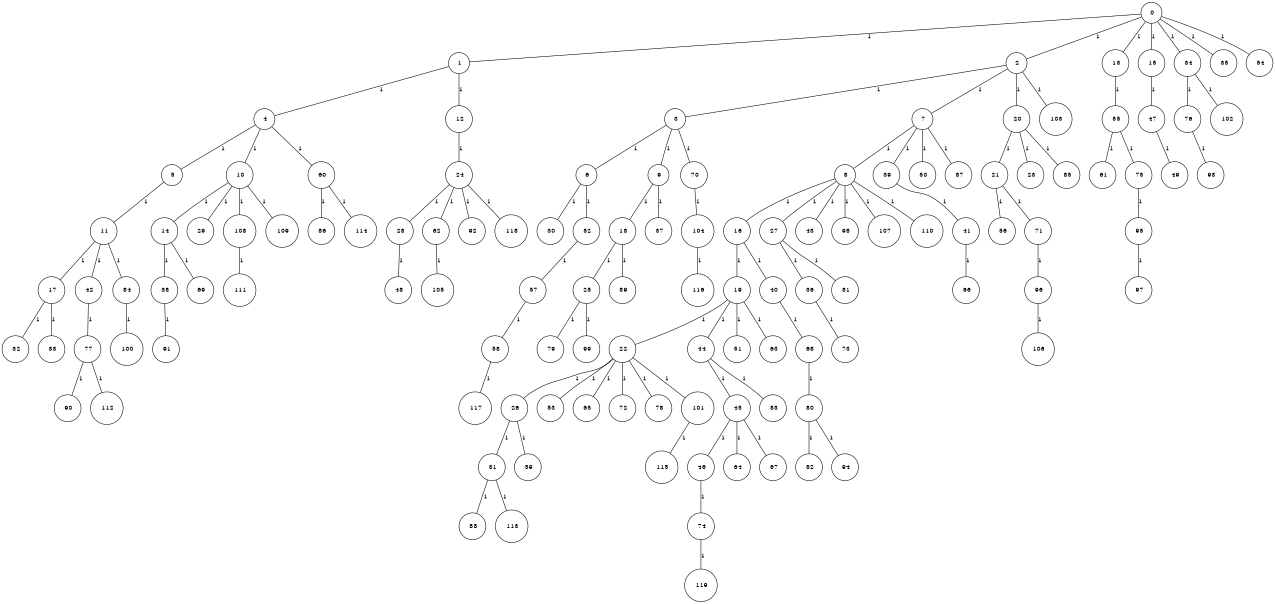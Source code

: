 graph G {
size="8.5,11;"
ratio = "expand;"
fixedsize="true;"
overlap="scale;"
node[shape=circle,width=.12,hight=.12,fontsize=12]
edge[fontsize=12]

0[label=" 0" color=black, pos="2.4293037,1.9043903!"];
1[label=" 1" color=black, pos="2.6899428,0.50219181!"];
2[label=" 2" color=black, pos="0.20627932,1.4468899!"];
3[label=" 3" color=black, pos="1.7197996,0.90471006!"];
4[label=" 4" color=black, pos="0.11658672,1.6638037!"];
5[label=" 5" color=black, pos="2.843112,0.7975556!"];
6[label=" 6" color=black, pos="1.9770428,0.016934691!"];
7[label=" 7" color=black, pos="2.7094341,0.28385134!"];
8[label=" 8" color=black, pos="0.41062664,1.3842862!"];
9[label=" 9" color=black, pos="0.62179005,1.853353!"];
10[label=" 10" color=black, pos="0.83040061,0.71430155!"];
11[label=" 11" color=black, pos="2.7632363,0.70973704!"];
12[label=" 12" color=black, pos="2.8916616,0.58149055!"];
13[label=" 13" color=black, pos="1.8641153,0.14957114!"];
14[label=" 14" color=black, pos="0.18254028,2.505672!"];
15[label=" 15" color=black, pos="2.2804047,1.0307122!"];
16[label=" 16" color=black, pos="1.977765,2.7916008!"];
17[label=" 17" color=black, pos="2.3014765,1.4276244!"];
18[label=" 18" color=black, pos="1.9451967,1.6820773!"];
19[label=" 19" color=black, pos="1.7609376,1.588256!"];
20[label=" 20" color=black, pos="0.7653551,0.38737265!"];
21[label=" 21" color=black, pos="2.5487927,2.4706285!"];
22[label=" 22" color=black, pos="2.7034496,2.6233074!"];
23[label=" 23" color=black, pos="2.7658239,2.6748857!"];
24[label=" 24" color=black, pos="1.0690181,1.3431439!"];
25[label=" 25" color=black, pos="2.1114403,1.5023717!"];
26[label=" 26" color=black, pos="2.9126943,1.76507!"];
27[label=" 27" color=black, pos="0.57626345,2.326231!"];
28[label=" 28" color=black, pos="1.5230726,2.971089!"];
29[label=" 29" color=black, pos="1.2505474,0.8031984!"];
30[label=" 30" color=black, pos="1.418018,2.9378514!"];
31[label=" 31" color=black, pos="2.0805255,0.92743086!"];
32[label=" 32" color=black, pos="2.0792235,0.5200382!"];
33[label=" 33" color=black, pos="1.0413431,2.2473008!"];
34[label=" 34" color=black, pos="2.206859,1.6276693!"];
35[label=" 35" color=black, pos="0.36569684,2.124741!"];
36[label=" 36" color=black, pos="1.6675039,0.96063487!"];
37[label=" 37" color=black, pos="1.5375475,1.8720483!"];
38[label=" 38" color=black, pos="0.19033911,2.1394074!"];
39[label=" 39" color=black, pos="0.42263673,2.4204082!"];
40[label=" 40" color=black, pos="0.33741309,2.692524!"];
41[label=" 41" color=black, pos="2.9628563,1.3327937!"];
42[label=" 42" color=black, pos="2.9521956,2.9528378!"];
43[label=" 43" color=black, pos="2.9143632,0.20666193!"];
44[label=" 44" color=black, pos="2.1734088,0.49991838!"];
45[label=" 45" color=black, pos="0.93113007,0.66652172!"];
46[label=" 46" color=black, pos="0.18186636,2.3923338!"];
47[label=" 47" color=black, pos="2.8727674,1.1063634!"];
48[label=" 48" color=black, pos="2.7531884,0.58893676!"];
49[label=" 49" color=black, pos="1.7387122,2.88576!"];
50[label=" 50" color=black, pos="2.8821934,2.0088003!"];
51[label=" 51" color=black, pos="1.9161766,2.3784238!"];
52[label=" 52" color=black, pos="1.382759,0.80054157!"];
53[label=" 53" color=black, pos="2.2503088,1.4353582!"];
54[label=" 54" color=black, pos="2.2729924,2.0366783!"];
55[label=" 55" color=black, pos="0.64043399,1.3559404!"];
56[label=" 56" color=black, pos="1.941929,0.10966702!"];
57[label=" 57" color=black, pos="1.8666076,2.3715491!"];
58[label=" 58" color=black, pos="2.8340248,0.54535769!"];
59[label=" 59" color=black, pos="2.5958115,2.8397867!"];
60[label=" 60" color=black, pos="0.80212358,2.2924596!"];
61[label=" 61" color=black, pos="0.10739158,1.4846076!"];
62[label=" 62" color=black, pos="1.5555098,1.5261439!"];
63[label=" 63" color=black, pos="0.66432745,2.5895662!"];
64[label=" 64" color=black, pos="1.8269615,1.2868977!"];
65[label=" 65" color=black, pos="1.6946602,2.4423702!"];
66[label=" 66" color=black, pos="1.0387961,0.2788864!"];
67[label=" 67" color=black, pos="1.9115093,1.6131781!"];
68[label=" 68" color=black, pos="0.75900139,1.7660653!"];
69[label=" 69" color=black, pos="1.6334555,2.246777!"];
70[label=" 70" color=black, pos="0.77195869,2.3849092!"];
71[label=" 71" color=black, pos="2.6550052,0.042542605!"];
72[label=" 72" color=black, pos="0.67370859,0.17553589!"];
73[label=" 73" color=black, pos="1.9878871,2.8970538!"];
74[label=" 74" color=black, pos="1.605634,1.6612908!"];
75[label=" 75" color=black, pos="0.29461334,1.2307762!"];
76[label=" 76" color=black, pos="1.1801067,2.9200077!"];
77[label=" 77" color=black, pos="1.2475143,1.0025276!"];
78[label=" 78" color=black, pos="0.93970557,2.4557591!"];
79[label=" 79" color=black, pos="2.3619122,0.076677559!"];
80[label=" 80" color=black, pos="2.827742,0.40398965!"];
81[label=" 81" color=black, pos="2.8701195,0.84231234!"];
82[label=" 82" color=black, pos="2.4769837,0.99289675!"];
83[label=" 83" color=black, pos="2.7780721,0.82521179!"];
84[label=" 84" color=black, pos="2.2205144,2.7717411!"];
85[label=" 85" color=black, pos="2.9120041,1.4875017!"];
86[label=" 86" color=black, pos="0.16170556,1.4464205!"];
87[label=" 87" color=black, pos="1.4415625,1.5592386!"];
88[label=" 88" color=black, pos="2.7753115,2.0849337!"];
89[label=" 89" color=black, pos="1.2642718,0.12118454!"];
90[label=" 90" color=black, pos="2.4308492,1.5128525!"];
91[label=" 91" color=black, pos="0.3377542,0.16710021!"];
92[label=" 92" color=black, pos="2.0832838,2.0262972!"];
93[label=" 93" color=black, pos="0.71311,0.84699767!"];
94[label=" 94" color=black, pos="0.45705965,2.3984334!"];
95[label=" 95" color=black, pos="1.8165163,2.1679267!"];
96[label=" 96" color=black, pos="1.9209003,2.2372589!"];
97[label=" 97" color=black, pos="0.18010645,2.9264275!"];
98[label=" 98" color=black, pos="1.4725247,2.819877!"];
99[label=" 99" color=black, pos="0.7773444,2.3685475!"];
100[label=" 100" color=black, pos="1.9258185,1.8559162!"];
101[label=" 101" color=black, pos="1.9086436,1.5137441!"];
102[label=" 102" color=black, pos="2.996332,0.26432536!"];
103[label=" 103" color=black, pos="2.8698494,1.4046761!"];
104[label=" 104" color=black, pos="1.6851125,1.9759217!"];
105[label=" 105" color=black, pos="0.00037845224,2.4761746!"];
106[label=" 106" color=black, pos="2.3416293,1.2831821!"];
107[label=" 107" color=black, pos="0.28302886,2.9796019!"];
108[label=" 108" color=black, pos="1.0465742,0.84777591!"];
109[label=" 109" color=black, pos="1.5384319,0.32092097!"];
110[label=" 110" color=black, pos="0.27369741,1.3476122!"];
111[label=" 111" color=black, pos="0.017498394,1.9342965!"];
112[label=" 112" color=black, pos="0.39422341,1.5678298!"];
113[label=" 113" color=black, pos="2.8125675,1.867505!"];
114[label=" 114" color=black, pos="1.340056,2.2731704!"];
115[label=" 115" color=black, pos="2.8024166,0.83193229!"];
116[label=" 116" color=black, pos="0.0882904,2.8042086!"];
117[label=" 117" color=black, pos="2.0412282,1.1614862!"];
118[label=" 118" color=black, pos="0.71037592,1.4584724!"];
119[label=" 119" color=black, pos="0.26138686,0.43048519!"];
0--1[label="1"]
0--2[label="1"]
0--13[label="1"]
0--15[label="1"]
0--34[label="1"]
0--35[label="1"]
0--54[label="1"]
1--4[label="1"]
1--12[label="1"]
2--3[label="1"]
2--7[label="1"]
2--20[label="1"]
2--103[label="1"]
3--6[label="1"]
3--9[label="1"]
3--70[label="1"]
4--5[label="1"]
4--10[label="1"]
4--60[label="1"]
5--11[label="1"]
6--30[label="1"]
6--52[label="1"]
7--8[label="1"]
7--39[label="1"]
7--50[label="1"]
7--87[label="1"]
8--16[label="1"]
8--27[label="1"]
8--43[label="1"]
8--98[label="1"]
8--107[label="1"]
8--110[label="1"]
9--18[label="1"]
9--37[label="1"]
10--14[label="1"]
10--29[label="1"]
10--108[label="1"]
10--109[label="1"]
11--17[label="1"]
11--42[label="1"]
11--84[label="1"]
12--24[label="1"]
13--55[label="1"]
14--38[label="1"]
14--69[label="1"]
15--47[label="1"]
16--19[label="1"]
16--40[label="1"]
17--32[label="1"]
17--33[label="1"]
18--25[label="1"]
18--89[label="1"]
19--22[label="1"]
19--44[label="1"]
19--51[label="1"]
19--63[label="1"]
20--21[label="1"]
20--23[label="1"]
20--85[label="1"]
21--56[label="1"]
21--71[label="1"]
22--26[label="1"]
22--53[label="1"]
22--65[label="1"]
22--72[label="1"]
22--78[label="1"]
22--101[label="1"]
24--28[label="1"]
24--62[label="1"]
24--92[label="1"]
24--118[label="1"]
25--79[label="1"]
25--99[label="1"]
26--31[label="1"]
26--59[label="1"]
27--36[label="1"]
27--81[label="1"]
28--48[label="1"]
31--88[label="1"]
31--113[label="1"]
34--76[label="1"]
34--102[label="1"]
36--73[label="1"]
38--91[label="1"]
39--41[label="1"]
40--68[label="1"]
41--66[label="1"]
42--77[label="1"]
44--45[label="1"]
44--83[label="1"]
45--46[label="1"]
45--64[label="1"]
45--67[label="1"]
46--74[label="1"]
47--49[label="1"]
52--57[label="1"]
55--61[label="1"]
55--75[label="1"]
57--58[label="1"]
58--117[label="1"]
60--86[label="1"]
60--114[label="1"]
62--105[label="1"]
68--80[label="1"]
70--104[label="1"]
71--96[label="1"]
74--119[label="1"]
75--95[label="1"]
76--93[label="1"]
77--90[label="1"]
77--112[label="1"]
80--82[label="1"]
80--94[label="1"]
84--100[label="1"]
95--97[label="1"]
96--106[label="1"]
101--115[label="1"]
104--116[label="1"]
108--111[label="1"]

}
